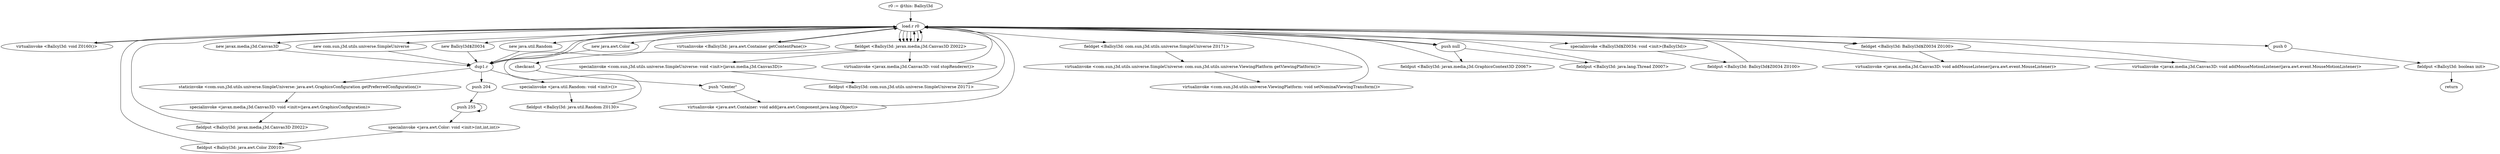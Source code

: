 digraph "" {
    "r0 := @this: Ballcyl3d"
    "load.r r0"
    "r0 := @this: Ballcyl3d"->"load.r r0";
    "virtualinvoke <Ballcyl3d: void Z0160()>"
    "load.r r0"->"virtualinvoke <Ballcyl3d: void Z0160()>";
    "virtualinvoke <Ballcyl3d: void Z0160()>"->"load.r r0";
    "new java.util.Random"
    "load.r r0"->"new java.util.Random";
    "dup1.r"
    "new java.util.Random"->"dup1.r";
    "specialinvoke <java.util.Random: void <init>()>"
    "dup1.r"->"specialinvoke <java.util.Random: void <init>()>";
    "fieldput <Ballcyl3d: java.util.Random Z0130>"
    "specialinvoke <java.util.Random: void <init>()>"->"fieldput <Ballcyl3d: java.util.Random Z0130>";
    "fieldput <Ballcyl3d: java.util.Random Z0130>"->"load.r r0";
    "new java.awt.Color"
    "load.r r0"->"new java.awt.Color";
    "new java.awt.Color"->"dup1.r";
    "push 204"
    "dup1.r"->"push 204";
    "push 255"
    "push 204"->"push 255";
    "push 255"->"push 255";
    "specialinvoke <java.awt.Color: void <init>(int,int,int)>"
    "push 255"->"specialinvoke <java.awt.Color: void <init>(int,int,int)>";
    "fieldput <Ballcyl3d: java.awt.Color Z0010>"
    "specialinvoke <java.awt.Color: void <init>(int,int,int)>"->"fieldput <Ballcyl3d: java.awt.Color Z0010>";
    "fieldput <Ballcyl3d: java.awt.Color Z0010>"->"load.r r0";
    "virtualinvoke <Ballcyl3d: java.awt.Container getContentPane()>"
    "load.r r0"->"virtualinvoke <Ballcyl3d: java.awt.Container getContentPane()>";
    "virtualinvoke <Ballcyl3d: java.awt.Container getContentPane()>"->"load.r r0";
    "new javax.media.j3d.Canvas3D"
    "load.r r0"->"new javax.media.j3d.Canvas3D";
    "new javax.media.j3d.Canvas3D"->"dup1.r";
    "staticinvoke <com.sun.j3d.utils.universe.SimpleUniverse: java.awt.GraphicsConfiguration getPreferredConfiguration()>"
    "dup1.r"->"staticinvoke <com.sun.j3d.utils.universe.SimpleUniverse: java.awt.GraphicsConfiguration getPreferredConfiguration()>";
    "specialinvoke <javax.media.j3d.Canvas3D: void <init>(java.awt.GraphicsConfiguration)>"
    "staticinvoke <com.sun.j3d.utils.universe.SimpleUniverse: java.awt.GraphicsConfiguration getPreferredConfiguration()>"->"specialinvoke <javax.media.j3d.Canvas3D: void <init>(java.awt.GraphicsConfiguration)>";
    "fieldput <Ballcyl3d: javax.media.j3d.Canvas3D Z0022>"
    "specialinvoke <javax.media.j3d.Canvas3D: void <init>(java.awt.GraphicsConfiguration)>"->"fieldput <Ballcyl3d: javax.media.j3d.Canvas3D Z0022>";
    "fieldput <Ballcyl3d: javax.media.j3d.Canvas3D Z0022>"->"load.r r0";
    "fieldget <Ballcyl3d: javax.media.j3d.Canvas3D Z0022>"
    "load.r r0"->"fieldget <Ballcyl3d: javax.media.j3d.Canvas3D Z0022>";
    "virtualinvoke <javax.media.j3d.Canvas3D: void stopRenderer()>"
    "fieldget <Ballcyl3d: javax.media.j3d.Canvas3D Z0022>"->"virtualinvoke <javax.media.j3d.Canvas3D: void stopRenderer()>";
    "virtualinvoke <javax.media.j3d.Canvas3D: void stopRenderer()>"->"load.r r0";
    "load.r r0"->"fieldget <Ballcyl3d: javax.media.j3d.Canvas3D Z0022>";
    "checkcast"
    "fieldget <Ballcyl3d: javax.media.j3d.Canvas3D Z0022>"->"checkcast";
    "push \"Center\""
    "checkcast"->"push \"Center\"";
    "virtualinvoke <java.awt.Container: void add(java.awt.Component,java.lang.Object)>"
    "push \"Center\""->"virtualinvoke <java.awt.Container: void add(java.awt.Component,java.lang.Object)>";
    "virtualinvoke <java.awt.Container: void add(java.awt.Component,java.lang.Object)>"->"load.r r0";
    "new com.sun.j3d.utils.universe.SimpleUniverse"
    "load.r r0"->"new com.sun.j3d.utils.universe.SimpleUniverse";
    "new com.sun.j3d.utils.universe.SimpleUniverse"->"dup1.r";
    "dup1.r"->"load.r r0";
    "load.r r0"->"fieldget <Ballcyl3d: javax.media.j3d.Canvas3D Z0022>";
    "specialinvoke <com.sun.j3d.utils.universe.SimpleUniverse: void <init>(javax.media.j3d.Canvas3D)>"
    "fieldget <Ballcyl3d: javax.media.j3d.Canvas3D Z0022>"->"specialinvoke <com.sun.j3d.utils.universe.SimpleUniverse: void <init>(javax.media.j3d.Canvas3D)>";
    "fieldput <Ballcyl3d: com.sun.j3d.utils.universe.SimpleUniverse Z0171>"
    "specialinvoke <com.sun.j3d.utils.universe.SimpleUniverse: void <init>(javax.media.j3d.Canvas3D)>"->"fieldput <Ballcyl3d: com.sun.j3d.utils.universe.SimpleUniverse Z0171>";
    "fieldput <Ballcyl3d: com.sun.j3d.utils.universe.SimpleUniverse Z0171>"->"load.r r0";
    "fieldget <Ballcyl3d: com.sun.j3d.utils.universe.SimpleUniverse Z0171>"
    "load.r r0"->"fieldget <Ballcyl3d: com.sun.j3d.utils.universe.SimpleUniverse Z0171>";
    "virtualinvoke <com.sun.j3d.utils.universe.SimpleUniverse: com.sun.j3d.utils.universe.ViewingPlatform getViewingPlatform()>"
    "fieldget <Ballcyl3d: com.sun.j3d.utils.universe.SimpleUniverse Z0171>"->"virtualinvoke <com.sun.j3d.utils.universe.SimpleUniverse: com.sun.j3d.utils.universe.ViewingPlatform getViewingPlatform()>";
    "virtualinvoke <com.sun.j3d.utils.universe.ViewingPlatform: void setNominalViewingTransform()>"
    "virtualinvoke <com.sun.j3d.utils.universe.SimpleUniverse: com.sun.j3d.utils.universe.ViewingPlatform getViewingPlatform()>"->"virtualinvoke <com.sun.j3d.utils.universe.ViewingPlatform: void setNominalViewingTransform()>";
    "virtualinvoke <com.sun.j3d.utils.universe.ViewingPlatform: void setNominalViewingTransform()>"->"load.r r0";
    "push null"
    "load.r r0"->"push null";
    "fieldput <Ballcyl3d: javax.media.j3d.GraphicsContext3D Z0067>"
    "push null"->"fieldput <Ballcyl3d: javax.media.j3d.GraphicsContext3D Z0067>";
    "fieldput <Ballcyl3d: javax.media.j3d.GraphicsContext3D Z0067>"->"load.r r0";
    "new Ballcyl3d$Z0034"
    "load.r r0"->"new Ballcyl3d$Z0034";
    "new Ballcyl3d$Z0034"->"dup1.r";
    "dup1.r"->"load.r r0";
    "specialinvoke <Ballcyl3d$Z0034: void <init>(Ballcyl3d)>"
    "load.r r0"->"specialinvoke <Ballcyl3d$Z0034: void <init>(Ballcyl3d)>";
    "fieldput <Ballcyl3d: Ballcyl3d$Z0034 Z0100>"
    "specialinvoke <Ballcyl3d$Z0034: void <init>(Ballcyl3d)>"->"fieldput <Ballcyl3d: Ballcyl3d$Z0034 Z0100>";
    "fieldput <Ballcyl3d: Ballcyl3d$Z0034 Z0100>"->"load.r r0";
    "load.r r0"->"fieldget <Ballcyl3d: javax.media.j3d.Canvas3D Z0022>";
    "fieldget <Ballcyl3d: javax.media.j3d.Canvas3D Z0022>"->"load.r r0";
    "fieldget <Ballcyl3d: Ballcyl3d$Z0034 Z0100>"
    "load.r r0"->"fieldget <Ballcyl3d: Ballcyl3d$Z0034 Z0100>";
    "virtualinvoke <javax.media.j3d.Canvas3D: void addMouseListener(java.awt.event.MouseListener)>"
    "fieldget <Ballcyl3d: Ballcyl3d$Z0034 Z0100>"->"virtualinvoke <javax.media.j3d.Canvas3D: void addMouseListener(java.awt.event.MouseListener)>";
    "virtualinvoke <javax.media.j3d.Canvas3D: void addMouseListener(java.awt.event.MouseListener)>"->"load.r r0";
    "load.r r0"->"fieldget <Ballcyl3d: javax.media.j3d.Canvas3D Z0022>";
    "fieldget <Ballcyl3d: javax.media.j3d.Canvas3D Z0022>"->"load.r r0";
    "load.r r0"->"fieldget <Ballcyl3d: Ballcyl3d$Z0034 Z0100>";
    "virtualinvoke <javax.media.j3d.Canvas3D: void addMouseMotionListener(java.awt.event.MouseMotionListener)>"
    "fieldget <Ballcyl3d: Ballcyl3d$Z0034 Z0100>"->"virtualinvoke <javax.media.j3d.Canvas3D: void addMouseMotionListener(java.awt.event.MouseMotionListener)>";
    "virtualinvoke <javax.media.j3d.Canvas3D: void addMouseMotionListener(java.awt.event.MouseMotionListener)>"->"load.r r0";
    "load.r r0"->"push null";
    "fieldput <Ballcyl3d: java.lang.Thread Z0007>"
    "push null"->"fieldput <Ballcyl3d: java.lang.Thread Z0007>";
    "fieldput <Ballcyl3d: java.lang.Thread Z0007>"->"load.r r0";
    "push 0"
    "load.r r0"->"push 0";
    "fieldput <Ballcyl3d: boolean init>"
    "push 0"->"fieldput <Ballcyl3d: boolean init>";
    "return"
    "fieldput <Ballcyl3d: boolean init>"->"return";
}
